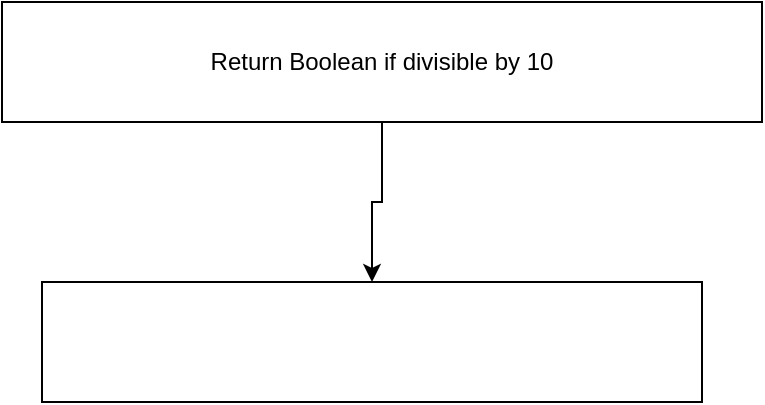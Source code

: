 <mxfile version="16.5.1" type="device"><diagram id="3BnXYft6b60vFo2_CiTA" name="Page-1"><mxGraphModel dx="868" dy="553" grid="1" gridSize="10" guides="1" tooltips="1" connect="1" arrows="1" fold="1" page="1" pageScale="1" pageWidth="850" pageHeight="1100" math="0" shadow="0"><root><mxCell id="0"/><mxCell id="1" parent="0"/><mxCell id="uZjvOzQohCUPVUdxWJ9h-3" style="edgeStyle=orthogonalEdgeStyle;rounded=0;orthogonalLoop=1;jettySize=auto;html=1;exitX=0.5;exitY=1;exitDx=0;exitDy=0;" edge="1" parent="1" source="uZjvOzQohCUPVUdxWJ9h-1" target="uZjvOzQohCUPVUdxWJ9h-2"><mxGeometry relative="1" as="geometry"/></mxCell><mxCell id="uZjvOzQohCUPVUdxWJ9h-1" value="Return Boolean if divisible by 10" style="rounded=0;whiteSpace=wrap;html=1;" vertex="1" parent="1"><mxGeometry x="210" y="100" width="380" height="60" as="geometry"/></mxCell><mxCell id="uZjvOzQohCUPVUdxWJ9h-2" value="" style="rounded=0;whiteSpace=wrap;html=1;" vertex="1" parent="1"><mxGeometry x="230" y="240" width="330" height="60" as="geometry"/></mxCell></root></mxGraphModel></diagram></mxfile>